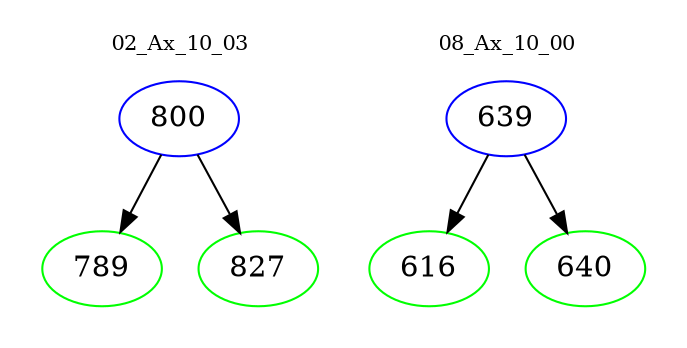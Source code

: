 digraph{
subgraph cluster_0 {
color = white
label = "02_Ax_10_03";
fontsize=10;
T0_800 [label="800", color="blue"]
T0_800 -> T0_789 [color="black"]
T0_789 [label="789", color="green"]
T0_800 -> T0_827 [color="black"]
T0_827 [label="827", color="green"]
}
subgraph cluster_1 {
color = white
label = "08_Ax_10_00";
fontsize=10;
T1_639 [label="639", color="blue"]
T1_639 -> T1_616 [color="black"]
T1_616 [label="616", color="green"]
T1_639 -> T1_640 [color="black"]
T1_640 [label="640", color="green"]
}
}
